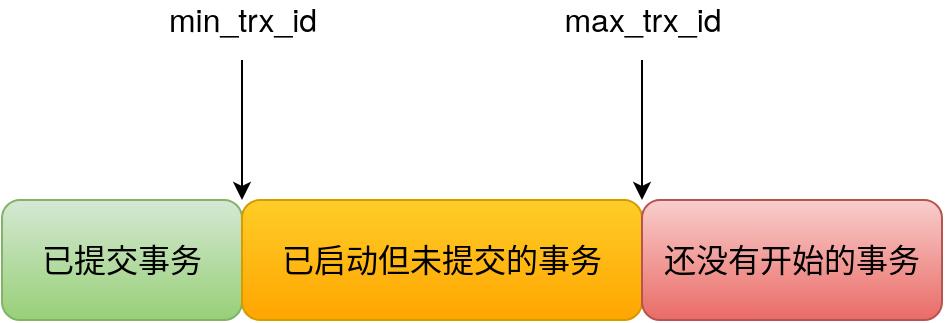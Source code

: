 <mxfile version="17.2.4" type="github">
  <diagram id="cACkafqFjHWoPANsyAQE" name="Page-1">
    <mxGraphModel dx="929" dy="474" grid="1" gridSize="10" guides="1" tooltips="1" connect="1" arrows="1" fold="1" page="1" pageScale="1" pageWidth="827" pageHeight="1169" math="0" shadow="0">
      <root>
        <mxCell id="0" />
        <mxCell id="1" parent="0" />
        <mxCell id="4h6L6wbr_rVian4xURgi-1" value="已提交事务" style="rounded=1;whiteSpace=wrap;html=1;fontSize=16;fillColor=#d5e8d4;gradientColor=#97d077;strokeColor=#82b366;" vertex="1" parent="1">
          <mxGeometry x="150" y="210" width="120" height="60" as="geometry" />
        </mxCell>
        <mxCell id="4h6L6wbr_rVian4xURgi-2" value="已启动但未提交的事务" style="rounded=1;whiteSpace=wrap;html=1;fontSize=16;fillColor=#ffcd28;gradientColor=#ffa500;strokeColor=#d79b00;" vertex="1" parent="1">
          <mxGeometry x="270" y="210" width="200" height="60" as="geometry" />
        </mxCell>
        <mxCell id="4h6L6wbr_rVian4xURgi-3" value="还没有开始的事务" style="rounded=1;whiteSpace=wrap;html=1;fontSize=16;fillColor=#f8cecc;gradientColor=#ea6b66;strokeColor=#b85450;" vertex="1" parent="1">
          <mxGeometry x="470" y="210" width="150" height="60" as="geometry" />
        </mxCell>
        <mxCell id="4h6L6wbr_rVian4xURgi-4" value="" style="endArrow=classic;html=1;rounded=0;fontSize=16;entryX=0;entryY=0;entryDx=0;entryDy=0;" edge="1" parent="1" target="4h6L6wbr_rVian4xURgi-2">
          <mxGeometry width="50" height="50" relative="1" as="geometry">
            <mxPoint x="270" y="140" as="sourcePoint" />
            <mxPoint x="360" y="40" as="targetPoint" />
          </mxGeometry>
        </mxCell>
        <mxCell id="4h6L6wbr_rVian4xURgi-5" value="&lt;span style=&quot;font-family: &amp;#34;helvetica neue&amp;#34; , &amp;#34;helvetica&amp;#34; , &amp;#34;arial&amp;#34; , sans-serif ; text-align: left ; background-color: rgb(255 , 255 , 255)&quot;&gt;min_trx_id&lt;/span&gt;" style="text;html=1;align=center;verticalAlign=middle;resizable=0;points=[];autosize=1;strokeColor=none;fillColor=none;fontSize=16;" vertex="1" parent="1">
          <mxGeometry x="225" y="110" width="90" height="20" as="geometry" />
        </mxCell>
        <mxCell id="4h6L6wbr_rVian4xURgi-6" value="" style="endArrow=classic;html=1;rounded=0;fontSize=16;fontColor=#000000;entryX=0;entryY=0;entryDx=0;entryDy=0;" edge="1" parent="1" target="4h6L6wbr_rVian4xURgi-3">
          <mxGeometry width="50" height="50" relative="1" as="geometry">
            <mxPoint x="470" y="140" as="sourcePoint" />
            <mxPoint x="520" y="80" as="targetPoint" />
          </mxGeometry>
        </mxCell>
        <mxCell id="4h6L6wbr_rVian4xURgi-7" value="&lt;span style=&quot;font-family: &amp;quot;helvetica neue&amp;quot;, helvetica, arial, sans-serif; text-align: left;&quot;&gt;max_trx_id&lt;/span&gt;" style="text;html=1;align=center;verticalAlign=middle;resizable=0;points=[];autosize=1;strokeColor=none;fillColor=none;fontSize=16;fontColor=default;labelBackgroundColor=none;" vertex="1" parent="1">
          <mxGeometry x="425" y="110" width="90" height="20" as="geometry" />
        </mxCell>
      </root>
    </mxGraphModel>
  </diagram>
</mxfile>
